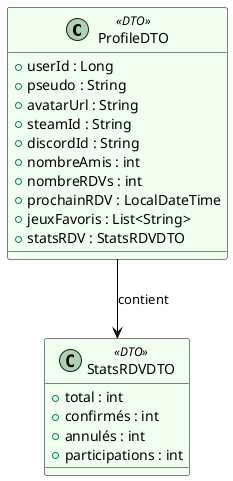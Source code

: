 @startuml profile_service_class_diagram

' Couleurs personnalisées pour distinguer Domain & DTO
skinparam class {
    BackgroundColor<<DTO>> HoneyDew
    ArrowColor Black
    BorderColor Black
}

' ==========================
'           DTOs
' ==========================

class ProfileDTO <<DTO>> {
    + userId : Long
    + pseudo : String
    + avatarUrl : String
    + steamId : String
    + discordId : String
    + nombreAmis : int
    + nombreRDVs : int
    + prochainRDV : LocalDateTime
    + jeuxFavoris : List<String>
    + statsRDV : StatsRDVDTO
}

class StatsRDVDTO <<DTO>> {
    + total : int
    + confirmés : int
    + annulés : int
    + participations : int
}

ProfileDTO --> StatsRDVDTO : contient

@enduml
